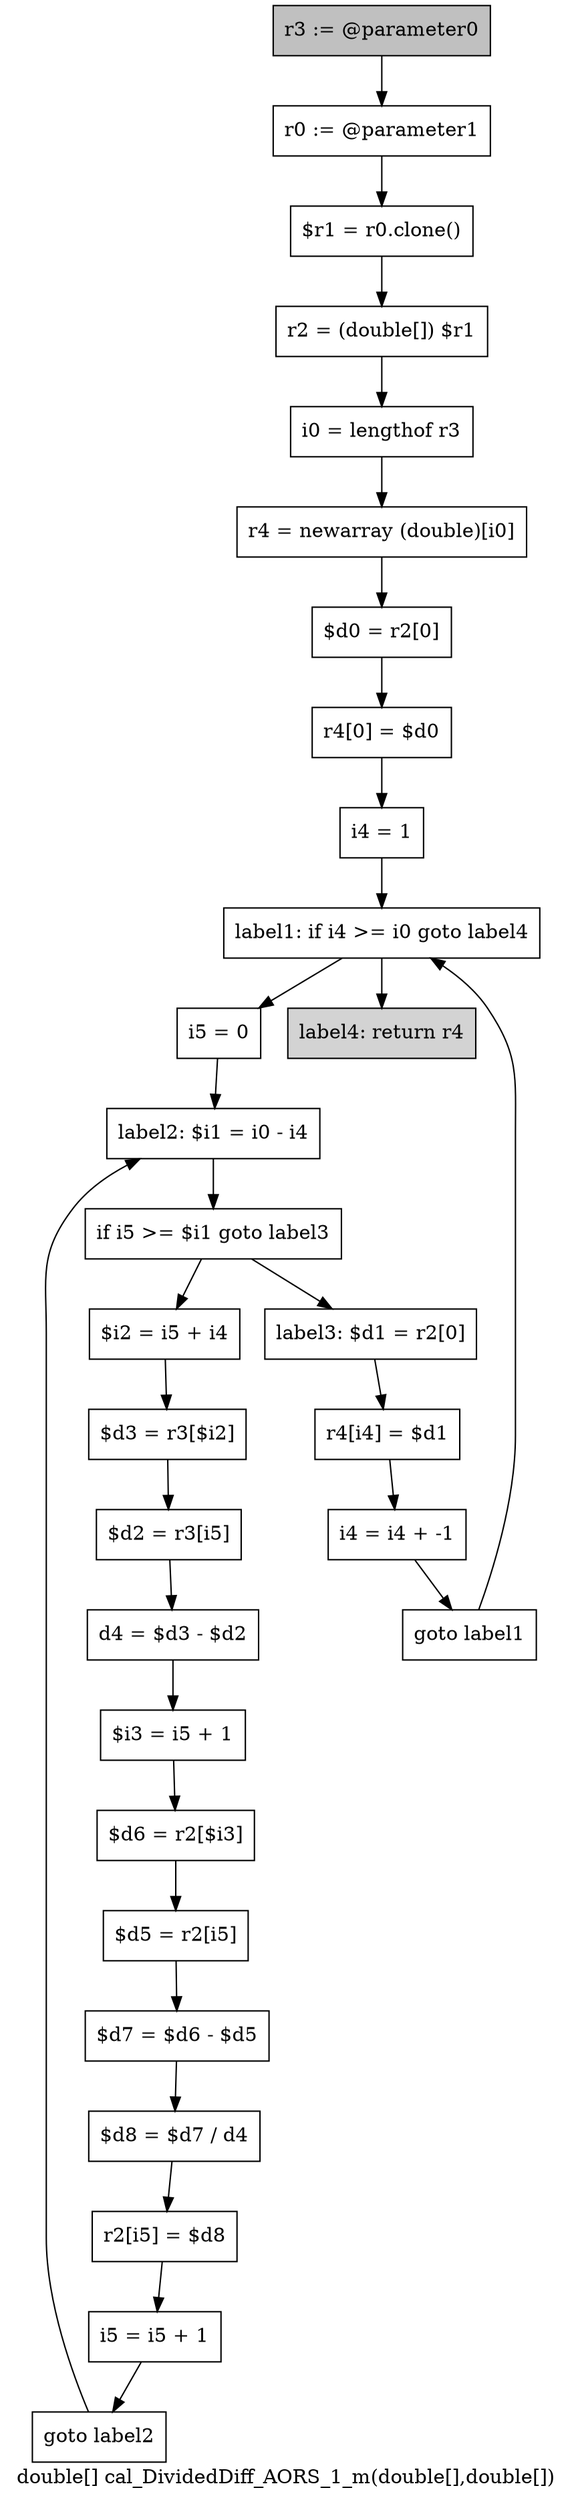 digraph "double[] cal_DividedDiff_AORS_1_m(double[],double[])" {
    label="double[] cal_DividedDiff_AORS_1_m(double[],double[])";
    node [shape=box];
    "0" [style=filled,fillcolor=gray,label="r3 := @parameter0",];
    "1" [label="r0 := @parameter1",];
    "0"->"1";
    "2" [label="$r1 = r0.clone()",];
    "1"->"2";
    "3" [label="r2 = (double[]) $r1",];
    "2"->"3";
    "4" [label="i0 = lengthof r3",];
    "3"->"4";
    "5" [label="r4 = newarray (double)[i0]",];
    "4"->"5";
    "6" [label="$d0 = r2[0]",];
    "5"->"6";
    "7" [label="r4[0] = $d0",];
    "6"->"7";
    "8" [label="i4 = 1",];
    "7"->"8";
    "9" [label="label1: if i4 >= i0 goto label4",];
    "8"->"9";
    "10" [label="i5 = 0",];
    "9"->"10";
    "29" [style=filled,fillcolor=lightgray,label="label4: return r4",];
    "9"->"29";
    "11" [label="label2: $i1 = i0 - i4",];
    "10"->"11";
    "12" [label="if i5 >= $i1 goto label3",];
    "11"->"12";
    "13" [label="$i2 = i5 + i4",];
    "12"->"13";
    "25" [label="label3: $d1 = r2[0]",];
    "12"->"25";
    "14" [label="$d3 = r3[$i2]",];
    "13"->"14";
    "15" [label="$d2 = r3[i5]",];
    "14"->"15";
    "16" [label="d4 = $d3 - $d2",];
    "15"->"16";
    "17" [label="$i3 = i5 + 1",];
    "16"->"17";
    "18" [label="$d6 = r2[$i3]",];
    "17"->"18";
    "19" [label="$d5 = r2[i5]",];
    "18"->"19";
    "20" [label="$d7 = $d6 - $d5",];
    "19"->"20";
    "21" [label="$d8 = $d7 / d4",];
    "20"->"21";
    "22" [label="r2[i5] = $d8",];
    "21"->"22";
    "23" [label="i5 = i5 + 1",];
    "22"->"23";
    "24" [label="goto label2",];
    "23"->"24";
    "24"->"11";
    "26" [label="r4[i4] = $d1",];
    "25"->"26";
    "27" [label="i4 = i4 + -1",];
    "26"->"27";
    "28" [label="goto label1",];
    "27"->"28";
    "28"->"9";
}
